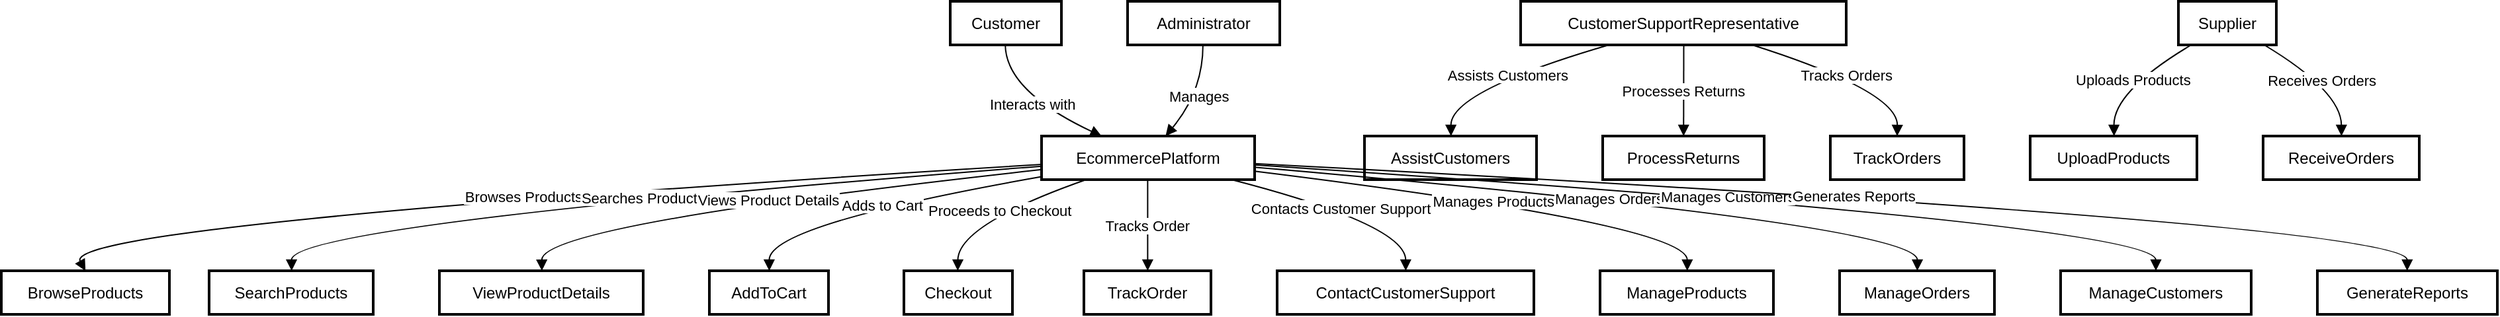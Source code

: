 <mxfile version="24.3.0" type="github">
  <diagram name="Page-1" id="bU9Xa2V7jrHWwULqEVDS">
    <mxGraphModel dx="2100" dy="1114" grid="1" gridSize="10" guides="1" tooltips="1" connect="1" arrows="1" fold="1" page="1" pageScale="1" pageWidth="850" pageHeight="1100" math="0" shadow="0">
      <root>
        <mxCell id="0" />
        <mxCell id="1" parent="0" />
        <mxCell id="EnzVyKno3TAyQSytRK95-1" value="Customer" style="whiteSpace=wrap;strokeWidth=2;" vertex="1" parent="1">
          <mxGeometry x="757" y="20" width="84" height="33" as="geometry" />
        </mxCell>
        <mxCell id="EnzVyKno3TAyQSytRK95-2" value="EcommercePlatform" style="whiteSpace=wrap;strokeWidth=2;" vertex="1" parent="1">
          <mxGeometry x="826" y="122" width="161" height="33" as="geometry" />
        </mxCell>
        <mxCell id="EnzVyKno3TAyQSytRK95-3" value="BrowseProducts" style="whiteSpace=wrap;strokeWidth=2;" vertex="1" parent="1">
          <mxGeometry x="40" y="224" width="127" height="33" as="geometry" />
        </mxCell>
        <mxCell id="EnzVyKno3TAyQSytRK95-4" value="SearchProducts" style="whiteSpace=wrap;strokeWidth=2;" vertex="1" parent="1">
          <mxGeometry x="197" y="224" width="124" height="33" as="geometry" />
        </mxCell>
        <mxCell id="EnzVyKno3TAyQSytRK95-5" value="ViewProductDetails" style="whiteSpace=wrap;strokeWidth=2;" vertex="1" parent="1">
          <mxGeometry x="371" y="224" width="154" height="33" as="geometry" />
        </mxCell>
        <mxCell id="EnzVyKno3TAyQSytRK95-6" value="AddToCart" style="whiteSpace=wrap;strokeWidth=2;" vertex="1" parent="1">
          <mxGeometry x="575" y="224" width="90" height="33" as="geometry" />
        </mxCell>
        <mxCell id="EnzVyKno3TAyQSytRK95-7" value="Checkout" style="whiteSpace=wrap;strokeWidth=2;" vertex="1" parent="1">
          <mxGeometry x="722" y="224" width="82" height="33" as="geometry" />
        </mxCell>
        <mxCell id="EnzVyKno3TAyQSytRK95-8" value="TrackOrder" style="whiteSpace=wrap;strokeWidth=2;" vertex="1" parent="1">
          <mxGeometry x="858" y="224" width="96" height="33" as="geometry" />
        </mxCell>
        <mxCell id="EnzVyKno3TAyQSytRK95-9" value="ContactCustomerSupport" style="whiteSpace=wrap;strokeWidth=2;" vertex="1" parent="1">
          <mxGeometry x="1004" y="224" width="194" height="33" as="geometry" />
        </mxCell>
        <mxCell id="EnzVyKno3TAyQSytRK95-10" value="Administrator" style="whiteSpace=wrap;strokeWidth=2;" vertex="1" parent="1">
          <mxGeometry x="891" y="20" width="115" height="33" as="geometry" />
        </mxCell>
        <mxCell id="EnzVyKno3TAyQSytRK95-11" value="ManageProducts" style="whiteSpace=wrap;strokeWidth=2;" vertex="1" parent="1">
          <mxGeometry x="1248" y="224" width="131" height="33" as="geometry" />
        </mxCell>
        <mxCell id="EnzVyKno3TAyQSytRK95-12" value="ManageOrders" style="whiteSpace=wrap;strokeWidth=2;" vertex="1" parent="1">
          <mxGeometry x="1429" y="224" width="117" height="33" as="geometry" />
        </mxCell>
        <mxCell id="EnzVyKno3TAyQSytRK95-13" value="ManageCustomers" style="whiteSpace=wrap;strokeWidth=2;" vertex="1" parent="1">
          <mxGeometry x="1596" y="224" width="144" height="33" as="geometry" />
        </mxCell>
        <mxCell id="EnzVyKno3TAyQSytRK95-14" value="GenerateReports" style="whiteSpace=wrap;strokeWidth=2;" vertex="1" parent="1">
          <mxGeometry x="1790" y="224" width="136" height="33" as="geometry" />
        </mxCell>
        <mxCell id="EnzVyKno3TAyQSytRK95-15" value="CustomerSupportRepresentative" style="whiteSpace=wrap;strokeWidth=2;" vertex="1" parent="1">
          <mxGeometry x="1188" y="20" width="246" height="33" as="geometry" />
        </mxCell>
        <mxCell id="EnzVyKno3TAyQSytRK95-16" value="AssistCustomers" style="whiteSpace=wrap;strokeWidth=2;" vertex="1" parent="1">
          <mxGeometry x="1070" y="122" width="130" height="33" as="geometry" />
        </mxCell>
        <mxCell id="EnzVyKno3TAyQSytRK95-17" value="ProcessReturns" style="whiteSpace=wrap;strokeWidth=2;" vertex="1" parent="1">
          <mxGeometry x="1250" y="122" width="122" height="33" as="geometry" />
        </mxCell>
        <mxCell id="EnzVyKno3TAyQSytRK95-18" value="TrackOrders" style="whiteSpace=wrap;strokeWidth=2;" vertex="1" parent="1">
          <mxGeometry x="1422" y="122" width="101" height="33" as="geometry" />
        </mxCell>
        <mxCell id="EnzVyKno3TAyQSytRK95-19" value="Supplier" style="whiteSpace=wrap;strokeWidth=2;" vertex="1" parent="1">
          <mxGeometry x="1685" y="20" width="74" height="33" as="geometry" />
        </mxCell>
        <mxCell id="EnzVyKno3TAyQSytRK95-20" value="UploadProducts" style="whiteSpace=wrap;strokeWidth=2;" vertex="1" parent="1">
          <mxGeometry x="1573" y="122" width="126" height="33" as="geometry" />
        </mxCell>
        <mxCell id="EnzVyKno3TAyQSytRK95-21" value="ReceiveOrders" style="whiteSpace=wrap;strokeWidth=2;" vertex="1" parent="1">
          <mxGeometry x="1749" y="122" width="118" height="33" as="geometry" />
        </mxCell>
        <mxCell id="EnzVyKno3TAyQSytRK95-22" value="Interacts with" style="curved=1;startArrow=none;endArrow=block;exitX=0.495;exitY=1.012;entryX=0.279;entryY=-0.006;rounded=0;" edge="1" parent="1" source="EnzVyKno3TAyQSytRK95-1" target="EnzVyKno3TAyQSytRK95-2">
          <mxGeometry relative="1" as="geometry">
            <Array as="points">
              <mxPoint x="799" y="88" />
            </Array>
          </mxGeometry>
        </mxCell>
        <mxCell id="EnzVyKno3TAyQSytRK95-23" value="Browses Products" style="curved=1;startArrow=none;endArrow=block;exitX=-0.001;exitY=0.651;entryX=0.501;entryY=-0.012;rounded=0;" edge="1" parent="1" source="EnzVyKno3TAyQSytRK95-2" target="EnzVyKno3TAyQSytRK95-3">
          <mxGeometry relative="1" as="geometry">
            <Array as="points">
              <mxPoint x="84" y="189" />
            </Array>
          </mxGeometry>
        </mxCell>
        <mxCell id="EnzVyKno3TAyQSytRK95-24" value="Searches Products" style="curved=1;startArrow=none;endArrow=block;exitX=-0.001;exitY=0.692;entryX=0.503;entryY=-0.012;rounded=0;" edge="1" parent="1" source="EnzVyKno3TAyQSytRK95-2" target="EnzVyKno3TAyQSytRK95-4">
          <mxGeometry relative="1" as="geometry">
            <Array as="points">
              <mxPoint x="259" y="189" />
            </Array>
          </mxGeometry>
        </mxCell>
        <mxCell id="EnzVyKno3TAyQSytRK95-25" value="Views Product Details" style="curved=1;startArrow=none;endArrow=block;exitX=-0.001;exitY=0.771;entryX=0.503;entryY=-0.012;rounded=0;" edge="1" parent="1" source="EnzVyKno3TAyQSytRK95-2" target="EnzVyKno3TAyQSytRK95-5">
          <mxGeometry relative="1" as="geometry">
            <Array as="points">
              <mxPoint x="448" y="189" />
            </Array>
          </mxGeometry>
        </mxCell>
        <mxCell id="EnzVyKno3TAyQSytRK95-26" value="Adds to Cart" style="curved=1;startArrow=none;endArrow=block;exitX=-0.001;exitY=0.933;entryX=0.503;entryY=-0.012;rounded=0;" edge="1" parent="1" source="EnzVyKno3TAyQSytRK95-2" target="EnzVyKno3TAyQSytRK95-6">
          <mxGeometry relative="1" as="geometry">
            <Array as="points">
              <mxPoint x="620" y="189" />
            </Array>
          </mxGeometry>
        </mxCell>
        <mxCell id="EnzVyKno3TAyQSytRK95-27" value="Proceeds to Checkout" style="curved=1;startArrow=none;endArrow=block;exitX=0.206;exitY=1.006;entryX=0.496;entryY=-0.012;rounded=0;" edge="1" parent="1" source="EnzVyKno3TAyQSytRK95-2" target="EnzVyKno3TAyQSytRK95-7">
          <mxGeometry relative="1" as="geometry">
            <Array as="points">
              <mxPoint x="763" y="189" />
            </Array>
          </mxGeometry>
        </mxCell>
        <mxCell id="EnzVyKno3TAyQSytRK95-28" value="Tracks Order" style="curved=1;startArrow=none;endArrow=block;exitX=0.498;exitY=1.006;entryX=0.502;entryY=-0.012;rounded=0;" edge="1" parent="1" source="EnzVyKno3TAyQSytRK95-2" target="EnzVyKno3TAyQSytRK95-8">
          <mxGeometry relative="1" as="geometry">
            <Array as="points" />
          </mxGeometry>
        </mxCell>
        <mxCell id="EnzVyKno3TAyQSytRK95-29" value="Contacts Customer Support" style="curved=1;startArrow=none;endArrow=block;exitX=0.896;exitY=1.006;entryX=0.501;entryY=-0.012;rounded=0;" edge="1" parent="1" source="EnzVyKno3TAyQSytRK95-2" target="EnzVyKno3TAyQSytRK95-9">
          <mxGeometry relative="1" as="geometry">
            <Array as="points">
              <mxPoint x="1101" y="189" />
            </Array>
          </mxGeometry>
        </mxCell>
        <mxCell id="EnzVyKno3TAyQSytRK95-30" value="Manages" style="curved=1;startArrow=none;endArrow=block;exitX=0.495;exitY=1.012;entryX=0.583;entryY=-0.006;rounded=0;" edge="1" parent="1" source="EnzVyKno3TAyQSytRK95-10" target="EnzVyKno3TAyQSytRK95-2">
          <mxGeometry relative="1" as="geometry">
            <Array as="points">
              <mxPoint x="948" y="88" />
            </Array>
          </mxGeometry>
        </mxCell>
        <mxCell id="EnzVyKno3TAyQSytRK95-31" value="Manages Products" style="curved=1;startArrow=none;endArrow=block;exitX=0.997;exitY=0.804;entryX=0.503;entryY=-0.012;rounded=0;" edge="1" parent="1" source="EnzVyKno3TAyQSytRK95-2" target="EnzVyKno3TAyQSytRK95-11">
          <mxGeometry relative="1" as="geometry">
            <Array as="points">
              <mxPoint x="1314" y="189" />
            </Array>
          </mxGeometry>
        </mxCell>
        <mxCell id="EnzVyKno3TAyQSytRK95-32" value="Manages Orders" style="curved=1;startArrow=none;endArrow=block;exitX=0.997;exitY=0.713;entryX=0.502;entryY=-0.012;rounded=0;" edge="1" parent="1" source="EnzVyKno3TAyQSytRK95-2" target="EnzVyKno3TAyQSytRK95-12">
          <mxGeometry relative="1" as="geometry">
            <Array as="points">
              <mxPoint x="1488" y="189" />
            </Array>
          </mxGeometry>
        </mxCell>
        <mxCell id="EnzVyKno3TAyQSytRK95-33" value="Manages Customers" style="curved=1;startArrow=none;endArrow=block;exitX=0.997;exitY=0.663;entryX=0.5;entryY=-0.012;rounded=0;" edge="1" parent="1" source="EnzVyKno3TAyQSytRK95-2" target="EnzVyKno3TAyQSytRK95-13">
          <mxGeometry relative="1" as="geometry">
            <Array as="points">
              <mxPoint x="1668" y="189" />
            </Array>
          </mxGeometry>
        </mxCell>
        <mxCell id="EnzVyKno3TAyQSytRK95-34" value="Generates Reports" style="curved=1;startArrow=none;endArrow=block;exitX=0.997;exitY=0.63;entryX=0.499;entryY=-0.012;rounded=0;" edge="1" parent="1" source="EnzVyKno3TAyQSytRK95-2" target="EnzVyKno3TAyQSytRK95-14">
          <mxGeometry relative="1" as="geometry">
            <Array as="points">
              <mxPoint x="1858" y="189" />
            </Array>
          </mxGeometry>
        </mxCell>
        <mxCell id="EnzVyKno3TAyQSytRK95-35" value="Assists Customers" style="curved=1;startArrow=none;endArrow=block;exitX=0.266;exitY=1.012;entryX=0.503;entryY=-0.006;rounded=0;" edge="1" parent="1" source="EnzVyKno3TAyQSytRK95-15" target="EnzVyKno3TAyQSytRK95-16">
          <mxGeometry relative="1" as="geometry">
            <Array as="points">
              <mxPoint x="1135" y="88" />
            </Array>
          </mxGeometry>
        </mxCell>
        <mxCell id="EnzVyKno3TAyQSytRK95-36" value="Processes Returns" style="curved=1;startArrow=none;endArrow=block;exitX=0.501;exitY=1.012;entryX=0.501;entryY=-0.006;rounded=0;" edge="1" parent="1" source="EnzVyKno3TAyQSytRK95-15" target="EnzVyKno3TAyQSytRK95-17">
          <mxGeometry relative="1" as="geometry">
            <Array as="points" />
          </mxGeometry>
        </mxCell>
        <mxCell id="EnzVyKno3TAyQSytRK95-37" value="Tracks Orders" style="curved=1;startArrow=none;endArrow=block;exitX=0.716;exitY=1.012;entryX=0.5;entryY=-0.006;rounded=0;" edge="1" parent="1" source="EnzVyKno3TAyQSytRK95-15" target="EnzVyKno3TAyQSytRK95-18">
          <mxGeometry relative="1" as="geometry">
            <Array as="points">
              <mxPoint x="1473" y="88" />
            </Array>
          </mxGeometry>
        </mxCell>
        <mxCell id="EnzVyKno3TAyQSytRK95-38" value="Uploads Products" style="curved=1;startArrow=none;endArrow=block;exitX=0.123;exitY=1.012;entryX=0.503;entryY=-0.006;rounded=0;" edge="1" parent="1" source="EnzVyKno3TAyQSytRK95-19" target="EnzVyKno3TAyQSytRK95-20">
          <mxGeometry relative="1" as="geometry">
            <Array as="points">
              <mxPoint x="1636" y="88" />
            </Array>
          </mxGeometry>
        </mxCell>
        <mxCell id="EnzVyKno3TAyQSytRK95-39" value="Receives Orders" style="curved=1;startArrow=none;endArrow=block;exitX=0.885;exitY=1.012;entryX=0.502;entryY=-0.006;rounded=0;" edge="1" parent="1" source="EnzVyKno3TAyQSytRK95-19" target="EnzVyKno3TAyQSytRK95-21">
          <mxGeometry relative="1" as="geometry">
            <Array as="points">
              <mxPoint x="1808" y="88" />
            </Array>
          </mxGeometry>
        </mxCell>
      </root>
    </mxGraphModel>
  </diagram>
</mxfile>
